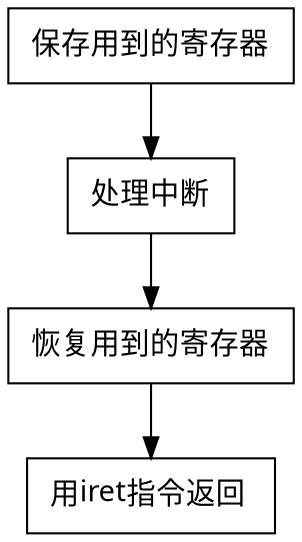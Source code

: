 digraph G{
    rankdir = "TB"
    a [label=" 保存用到的寄存器 ",shape="box",fontname="Microsoft Yahei"];
    b [label=" 处理中断 ",shape="box",fontname="Microsoft Yahei"];
    c [label=" 恢复用到的寄存器 ",shape="box",fontname="Microsoft Yahei"];
    d [label=" 用iret指令返回  ",shape="box",fontname="Microsoft Yahei"];
    a -> b -> c -> d ;
}